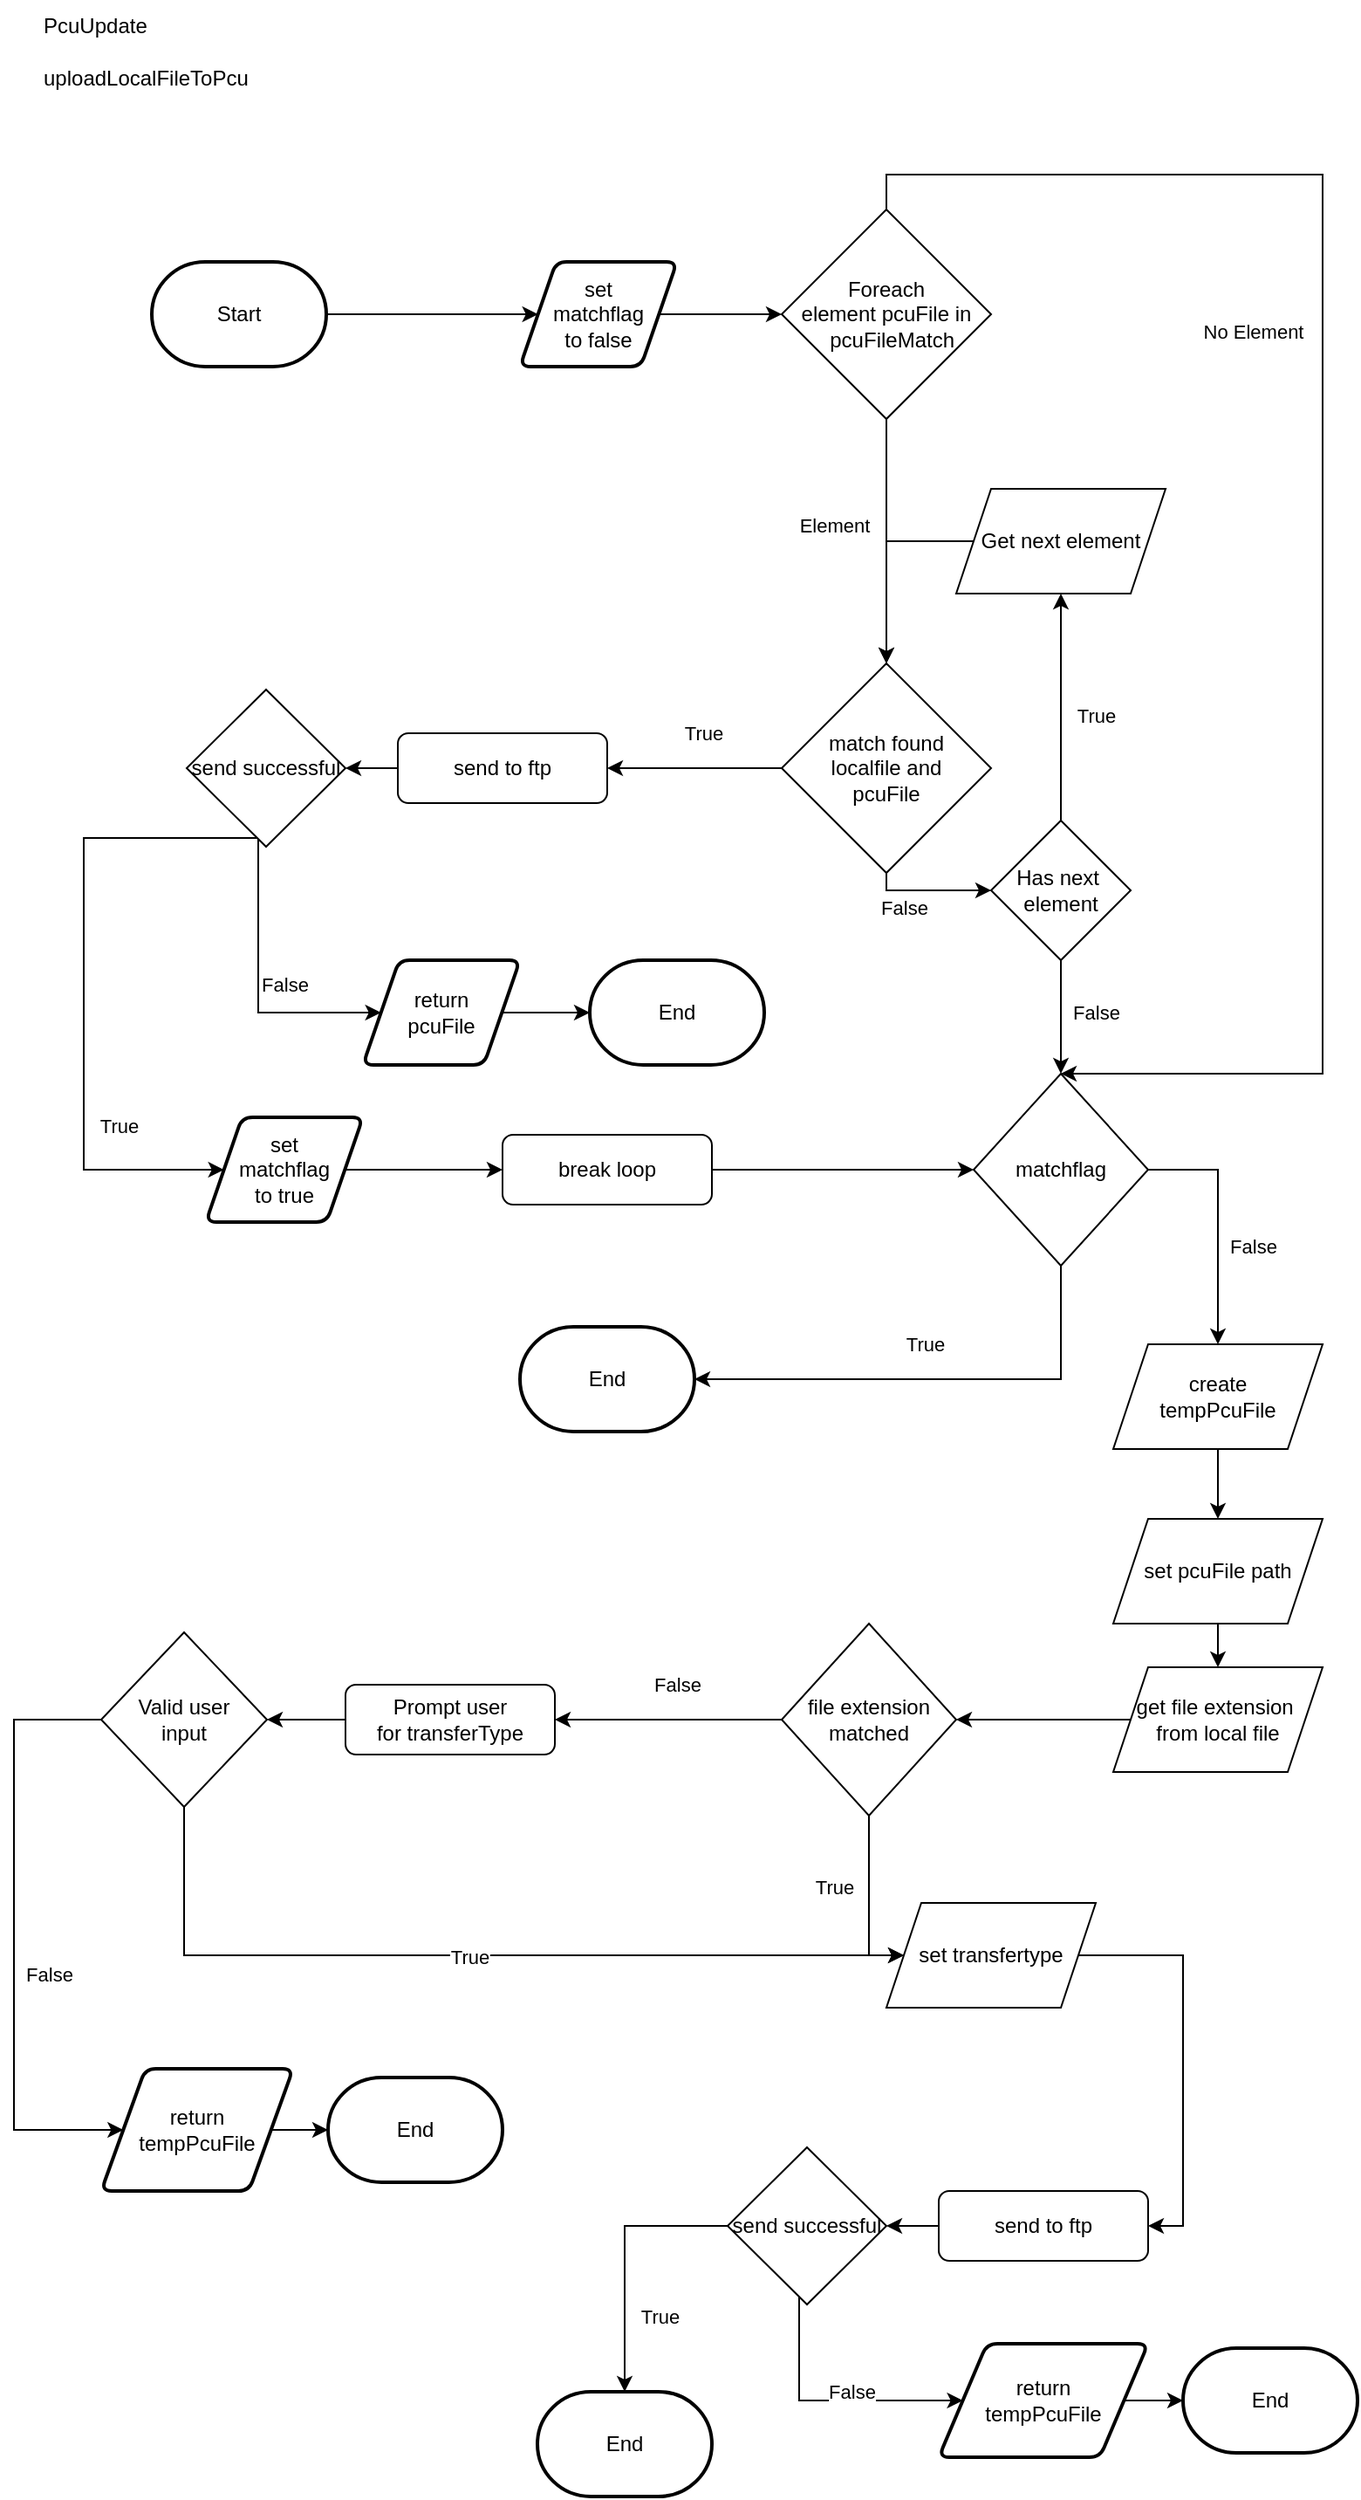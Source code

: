 <mxfile version="23.1.5" type="github">
  <diagram id="C5RBs43oDa-KdzZeNtuy" name="Page-1">
    <mxGraphModel dx="1434" dy="884" grid="1" gridSize="10" guides="1" tooltips="1" connect="1" arrows="1" fold="1" page="1" pageScale="1" pageWidth="827" pageHeight="1169" math="0" shadow="0">
      <root>
        <mxCell id="WIyWlLk6GJQsqaUBKTNV-0" />
        <mxCell id="WIyWlLk6GJQsqaUBKTNV-1" parent="WIyWlLk6GJQsqaUBKTNV-0" />
        <mxCell id="ZqB7BKODghQhICVH7zgt-12" value="" style="edgeStyle=orthogonalEdgeStyle;rounded=0;orthogonalLoop=1;jettySize=auto;html=1;" parent="WIyWlLk6GJQsqaUBKTNV-1" edge="1">
          <mxGeometry relative="1" as="geometry">
            <mxPoint x="483" y="200" as="sourcePoint" />
          </mxGeometry>
        </mxCell>
        <mxCell id="ZqB7BKODghQhICVH7zgt-17" style="edgeStyle=orthogonalEdgeStyle;rounded=0;orthogonalLoop=1;jettySize=auto;html=1;exitX=1;exitY=0.5;exitDx=0;exitDy=0;exitPerimeter=0;entryX=0;entryY=0.5;entryDx=0;entryDy=0;" parent="WIyWlLk6GJQsqaUBKTNV-1" source="ZqB7BKODghQhICVH7zgt-19" target="ZqB7BKODghQhICVH7zgt-28" edge="1">
          <mxGeometry relative="1" as="geometry">
            <mxPoint x="264" y="200" as="sourcePoint" />
            <mxPoint x="340" y="200" as="targetPoint" />
          </mxGeometry>
        </mxCell>
        <mxCell id="ZqB7BKODghQhICVH7zgt-19" value="Start" style="strokeWidth=2;html=1;shape=mxgraph.flowchart.terminator;whiteSpace=wrap;" parent="WIyWlLk6GJQsqaUBKTNV-1" vertex="1">
          <mxGeometry x="119" y="170" width="100" height="60" as="geometry" />
        </mxCell>
        <mxCell id="ZqB7BKODghQhICVH7zgt-23" style="edgeStyle=orthogonalEdgeStyle;rounded=0;orthogonalLoop=1;jettySize=auto;html=1;entryX=1;entryY=0.5;entryDx=0;entryDy=0;entryPerimeter=0;" parent="WIyWlLk6GJQsqaUBKTNV-1" edge="1">
          <mxGeometry relative="1" as="geometry">
            <mxPoint x="363" y="320" as="sourcePoint" />
          </mxGeometry>
        </mxCell>
        <mxCell id="ZqB7BKODghQhICVH7zgt-24" value="&lt;div align=&quot;left&quot;&gt;PcuUpdate&lt;/div&gt;" style="text;html=1;align=left;verticalAlign=middle;resizable=0;points=[];autosize=1;strokeColor=none;fillColor=none;" parent="WIyWlLk6GJQsqaUBKTNV-1" vertex="1">
          <mxGeometry x="55" y="20" width="70" height="30" as="geometry" />
        </mxCell>
        <mxCell id="ZqB7BKODghQhICVH7zgt-25" value="&lt;div align=&quot;left&quot;&gt;uploadLocalFileToPcu&lt;/div&gt;" style="text;html=1;align=left;verticalAlign=middle;resizable=0;points=[];autosize=1;strokeColor=none;fillColor=none;" parent="WIyWlLk6GJQsqaUBKTNV-1" vertex="1">
          <mxGeometry x="55" y="50" width="120" height="30" as="geometry" />
        </mxCell>
        <mxCell id="ZqB7BKODghQhICVH7zgt-31" style="edgeStyle=orthogonalEdgeStyle;rounded=0;orthogonalLoop=1;jettySize=auto;html=1;entryX=0.5;entryY=0;entryDx=0;entryDy=0;" parent="WIyWlLk6GJQsqaUBKTNV-1" source="ZqB7BKODghQhICVH7zgt-26" target="ZqB7BKODghQhICVH7zgt-30" edge="1">
          <mxGeometry relative="1" as="geometry" />
        </mxCell>
        <mxCell id="ZqB7BKODghQhICVH7zgt-32" value="Element" style="edgeLabel;html=1;align=center;verticalAlign=middle;resizable=0;points=[];" parent="ZqB7BKODghQhICVH7zgt-31" vertex="1" connectable="0">
          <mxGeometry x="-0.133" y="-2" relative="1" as="geometry">
            <mxPoint x="-28" as="offset" />
          </mxGeometry>
        </mxCell>
        <mxCell id="ZqB7BKODghQhICVH7zgt-33" style="edgeStyle=orthogonalEdgeStyle;rounded=0;orthogonalLoop=1;jettySize=auto;html=1;entryX=0.5;entryY=0;entryDx=0;entryDy=0;exitX=0.5;exitY=0;exitDx=0;exitDy=0;" parent="WIyWlLk6GJQsqaUBKTNV-1" source="ZqB7BKODghQhICVH7zgt-26" target="ZqB7BKODghQhICVH7zgt-39" edge="1">
          <mxGeometry relative="1" as="geometry">
            <mxPoint x="730" y="200" as="targetPoint" />
            <Array as="points">
              <mxPoint x="540" y="120" />
              <mxPoint x="790" y="120" />
              <mxPoint x="790" y="635" />
            </Array>
          </mxGeometry>
        </mxCell>
        <mxCell id="ZqB7BKODghQhICVH7zgt-34" value="No Element" style="edgeLabel;html=1;align=center;verticalAlign=middle;resizable=0;points=[];" parent="ZqB7BKODghQhICVH7zgt-33" vertex="1" connectable="0">
          <mxGeometry x="0.065" y="2" relative="1" as="geometry">
            <mxPoint x="-42" y="-138" as="offset" />
          </mxGeometry>
        </mxCell>
        <mxCell id="ZqB7BKODghQhICVH7zgt-26" value="Foreach &lt;br&gt;element pcuFile in&lt;br&gt;&amp;nbsp; pcuFileMatch" style="rhombus;whiteSpace=wrap;html=1;" parent="WIyWlLk6GJQsqaUBKTNV-1" vertex="1">
          <mxGeometry x="480" y="140" width="120" height="120" as="geometry" />
        </mxCell>
        <mxCell id="ZqB7BKODghQhICVH7zgt-29" style="edgeStyle=orthogonalEdgeStyle;rounded=0;orthogonalLoop=1;jettySize=auto;html=1;entryX=0;entryY=0.5;entryDx=0;entryDy=0;" parent="WIyWlLk6GJQsqaUBKTNV-1" source="ZqB7BKODghQhICVH7zgt-28" target="ZqB7BKODghQhICVH7zgt-26" edge="1">
          <mxGeometry relative="1" as="geometry" />
        </mxCell>
        <mxCell id="ZqB7BKODghQhICVH7zgt-28" value="set &lt;br&gt;matchflag&lt;br&gt;to false" style="shape=parallelogram;html=1;strokeWidth=2;perimeter=parallelogramPerimeter;whiteSpace=wrap;rounded=1;arcSize=12;size=0.23;" parent="WIyWlLk6GJQsqaUBKTNV-1" vertex="1">
          <mxGeometry x="330" y="170" width="90" height="60" as="geometry" />
        </mxCell>
        <mxCell id="ZqB7BKODghQhICVH7zgt-35" style="edgeStyle=orthogonalEdgeStyle;rounded=0;orthogonalLoop=1;jettySize=auto;html=1;entryX=1;entryY=0.5;entryDx=0;entryDy=0;" parent="WIyWlLk6GJQsqaUBKTNV-1" source="ZqB7BKODghQhICVH7zgt-30" target="ZqB7BKODghQhICVH7zgt-40" edge="1">
          <mxGeometry relative="1" as="geometry">
            <mxPoint x="410" y="460" as="targetPoint" />
          </mxGeometry>
        </mxCell>
        <mxCell id="ZqB7BKODghQhICVH7zgt-36" value="True" style="edgeLabel;html=1;align=center;verticalAlign=middle;resizable=0;points=[];" parent="ZqB7BKODghQhICVH7zgt-35" vertex="1" connectable="0">
          <mxGeometry x="-0.092" relative="1" as="geometry">
            <mxPoint y="-20" as="offset" />
          </mxGeometry>
        </mxCell>
        <mxCell id="ZqB7BKODghQhICVH7zgt-54" style="edgeStyle=orthogonalEdgeStyle;rounded=0;orthogonalLoop=1;jettySize=auto;html=1;entryX=0;entryY=0.5;entryDx=0;entryDy=0;exitX=0.5;exitY=1;exitDx=0;exitDy=0;" parent="WIyWlLk6GJQsqaUBKTNV-1" source="ZqB7BKODghQhICVH7zgt-30" target="vHu708SfnbLQTpCezPJm-0" edge="1">
          <mxGeometry relative="1" as="geometry">
            <mxPoint x="630" y="200" as="targetPoint" />
            <Array as="points">
              <mxPoint x="540" y="530" />
            </Array>
          </mxGeometry>
        </mxCell>
        <mxCell id="ZqB7BKODghQhICVH7zgt-55" value="False" style="edgeLabel;html=1;align=center;verticalAlign=middle;resizable=0;points=[];" parent="ZqB7BKODghQhICVH7zgt-54" vertex="1" connectable="0">
          <mxGeometry x="-0.127" y="-2" relative="1" as="geometry">
            <mxPoint x="-11" y="8" as="offset" />
          </mxGeometry>
        </mxCell>
        <mxCell id="ZqB7BKODghQhICVH7zgt-30" value="match found &lt;br&gt;localfile and &lt;br&gt;pcuFile" style="rhombus;whiteSpace=wrap;html=1;" parent="WIyWlLk6GJQsqaUBKTNV-1" vertex="1">
          <mxGeometry x="480" y="400" width="120" height="120" as="geometry" />
        </mxCell>
        <mxCell id="ZqB7BKODghQhICVH7zgt-58" style="edgeStyle=orthogonalEdgeStyle;rounded=0;orthogonalLoop=1;jettySize=auto;html=1;entryX=1;entryY=0.5;entryDx=0;entryDy=0;entryPerimeter=0;" parent="WIyWlLk6GJQsqaUBKTNV-1" source="ZqB7BKODghQhICVH7zgt-39" target="ZqB7BKODghQhICVH7zgt-63" edge="1">
          <mxGeometry relative="1" as="geometry">
            <mxPoint x="400" y="810" as="targetPoint" />
            <Array as="points">
              <mxPoint x="640" y="810" />
            </Array>
          </mxGeometry>
        </mxCell>
        <mxCell id="ZqB7BKODghQhICVH7zgt-60" value="True" style="edgeLabel;html=1;align=center;verticalAlign=middle;resizable=0;points=[];" parent="ZqB7BKODghQhICVH7zgt-58" vertex="1" connectable="0">
          <mxGeometry x="0.045" y="-2" relative="1" as="geometry">
            <mxPoint y="-18" as="offset" />
          </mxGeometry>
        </mxCell>
        <mxCell id="ZqB7BKODghQhICVH7zgt-61" style="edgeStyle=orthogonalEdgeStyle;rounded=0;orthogonalLoop=1;jettySize=auto;html=1;entryX=0.5;entryY=0;entryDx=0;entryDy=0;" parent="WIyWlLk6GJQsqaUBKTNV-1" source="ZqB7BKODghQhICVH7zgt-39" target="ZqB7BKODghQhICVH7zgt-80" edge="1">
          <mxGeometry relative="1" as="geometry">
            <mxPoint x="730" y="770" as="targetPoint" />
            <Array as="points">
              <mxPoint x="730" y="690" />
            </Array>
          </mxGeometry>
        </mxCell>
        <mxCell id="ZqB7BKODghQhICVH7zgt-62" value="False" style="edgeLabel;html=1;align=center;verticalAlign=middle;resizable=0;points=[];" parent="ZqB7BKODghQhICVH7zgt-61" vertex="1" connectable="0">
          <mxGeometry x="0.191" y="1" relative="1" as="geometry">
            <mxPoint x="19" as="offset" />
          </mxGeometry>
        </mxCell>
        <mxCell id="ZqB7BKODghQhICVH7zgt-39" value="matchflag" style="rhombus;whiteSpace=wrap;html=1;" parent="WIyWlLk6GJQsqaUBKTNV-1" vertex="1">
          <mxGeometry x="590" y="635" width="100" height="110" as="geometry" />
        </mxCell>
        <mxCell id="ZqB7BKODghQhICVH7zgt-42" style="edgeStyle=orthogonalEdgeStyle;rounded=0;orthogonalLoop=1;jettySize=auto;html=1;entryX=1;entryY=0.5;entryDx=0;entryDy=0;" parent="WIyWlLk6GJQsqaUBKTNV-1" source="ZqB7BKODghQhICVH7zgt-40" target="ZqB7BKODghQhICVH7zgt-41" edge="1">
          <mxGeometry relative="1" as="geometry" />
        </mxCell>
        <mxCell id="ZqB7BKODghQhICVH7zgt-40" value="send to ftp" style="rounded=1;whiteSpace=wrap;html=1;fontSize=12;glass=0;strokeWidth=1;shadow=0;" parent="WIyWlLk6GJQsqaUBKTNV-1" vertex="1">
          <mxGeometry x="260" y="440" width="120" height="40" as="geometry" />
        </mxCell>
        <mxCell id="ZqB7BKODghQhICVH7zgt-43" style="edgeStyle=orthogonalEdgeStyle;rounded=0;orthogonalLoop=1;jettySize=auto;html=1;entryX=0;entryY=0.5;entryDx=0;entryDy=0;" parent="WIyWlLk6GJQsqaUBKTNV-1" source="ZqB7BKODghQhICVH7zgt-41" target="ZqB7BKODghQhICVH7zgt-49" edge="1">
          <mxGeometry relative="1" as="geometry">
            <mxPoint x="185" y="620" as="targetPoint" />
            <Array as="points">
              <mxPoint x="180" y="600" />
            </Array>
          </mxGeometry>
        </mxCell>
        <mxCell id="ZqB7BKODghQhICVH7zgt-44" value="False" style="edgeLabel;html=1;align=center;verticalAlign=middle;resizable=0;points=[];" parent="ZqB7BKODghQhICVH7zgt-43" vertex="1" connectable="0">
          <mxGeometry x="0.004" y="3" relative="1" as="geometry">
            <mxPoint x="12" y="-2" as="offset" />
          </mxGeometry>
        </mxCell>
        <mxCell id="ZqB7BKODghQhICVH7zgt-45" style="edgeStyle=orthogonalEdgeStyle;rounded=0;orthogonalLoop=1;jettySize=auto;html=1;entryX=0;entryY=0.5;entryDx=0;entryDy=0;" parent="WIyWlLk6GJQsqaUBKTNV-1" source="ZqB7BKODghQhICVH7zgt-41" target="ZqB7BKODghQhICVH7zgt-52" edge="1">
          <mxGeometry relative="1" as="geometry">
            <mxPoint x="70" y="690" as="targetPoint" />
            <Array as="points">
              <mxPoint x="80" y="500" />
              <mxPoint x="80" y="690" />
            </Array>
          </mxGeometry>
        </mxCell>
        <mxCell id="ZqB7BKODghQhICVH7zgt-46" value="True" style="edgeLabel;html=1;align=center;verticalAlign=middle;resizable=0;points=[];" parent="ZqB7BKODghQhICVH7zgt-45" vertex="1" connectable="0">
          <mxGeometry x="0.417" y="-1" relative="1" as="geometry">
            <mxPoint x="21" y="2" as="offset" />
          </mxGeometry>
        </mxCell>
        <mxCell id="ZqB7BKODghQhICVH7zgt-41" value="send successful" style="rhombus;whiteSpace=wrap;html=1;" parent="WIyWlLk6GJQsqaUBKTNV-1" vertex="1">
          <mxGeometry x="139" y="415" width="91" height="90" as="geometry" />
        </mxCell>
        <mxCell id="ZqB7BKODghQhICVH7zgt-49" value="return&lt;br&gt;pcuFile" style="shape=parallelogram;html=1;strokeWidth=2;perimeter=parallelogramPerimeter;whiteSpace=wrap;rounded=1;arcSize=12;size=0.23;" parent="WIyWlLk6GJQsqaUBKTNV-1" vertex="1">
          <mxGeometry x="240" y="570" width="90" height="60" as="geometry" />
        </mxCell>
        <mxCell id="ZqB7BKODghQhICVH7zgt-50" value="End" style="strokeWidth=2;html=1;shape=mxgraph.flowchart.terminator;whiteSpace=wrap;" parent="WIyWlLk6GJQsqaUBKTNV-1" vertex="1">
          <mxGeometry x="370" y="570" width="100" height="60" as="geometry" />
        </mxCell>
        <mxCell id="ZqB7BKODghQhICVH7zgt-51" style="edgeStyle=orthogonalEdgeStyle;rounded=0;orthogonalLoop=1;jettySize=auto;html=1;entryX=0;entryY=0.5;entryDx=0;entryDy=0;entryPerimeter=0;" parent="WIyWlLk6GJQsqaUBKTNV-1" source="ZqB7BKODghQhICVH7zgt-49" target="ZqB7BKODghQhICVH7zgt-50" edge="1">
          <mxGeometry relative="1" as="geometry" />
        </mxCell>
        <mxCell id="ZqB7BKODghQhICVH7zgt-53" style="edgeStyle=orthogonalEdgeStyle;rounded=0;orthogonalLoop=1;jettySize=auto;html=1;entryX=0;entryY=0.5;entryDx=0;entryDy=0;" parent="WIyWlLk6GJQsqaUBKTNV-1" source="ZqB7BKODghQhICVH7zgt-52" target="ZqB7BKODghQhICVH7zgt-56" edge="1">
          <mxGeometry relative="1" as="geometry" />
        </mxCell>
        <mxCell id="ZqB7BKODghQhICVH7zgt-52" value="set &lt;br&gt;matchflag&lt;br&gt;to true" style="shape=parallelogram;html=1;strokeWidth=2;perimeter=parallelogramPerimeter;whiteSpace=wrap;rounded=1;arcSize=12;size=0.23;" parent="WIyWlLk6GJQsqaUBKTNV-1" vertex="1">
          <mxGeometry x="150" y="660" width="90" height="60" as="geometry" />
        </mxCell>
        <mxCell id="ZqB7BKODghQhICVH7zgt-57" style="edgeStyle=orthogonalEdgeStyle;rounded=0;orthogonalLoop=1;jettySize=auto;html=1;" parent="WIyWlLk6GJQsqaUBKTNV-1" source="ZqB7BKODghQhICVH7zgt-56" target="ZqB7BKODghQhICVH7zgt-39" edge="1">
          <mxGeometry relative="1" as="geometry" />
        </mxCell>
        <mxCell id="ZqB7BKODghQhICVH7zgt-56" value="break loop" style="rounded=1;whiteSpace=wrap;html=1;fontSize=12;glass=0;strokeWidth=1;shadow=0;" parent="WIyWlLk6GJQsqaUBKTNV-1" vertex="1">
          <mxGeometry x="320" y="670" width="120" height="40" as="geometry" />
        </mxCell>
        <mxCell id="ZqB7BKODghQhICVH7zgt-63" value="End" style="strokeWidth=2;html=1;shape=mxgraph.flowchart.terminator;whiteSpace=wrap;" parent="WIyWlLk6GJQsqaUBKTNV-1" vertex="1">
          <mxGeometry x="330" y="780" width="100" height="60" as="geometry" />
        </mxCell>
        <mxCell id="ZqB7BKODghQhICVH7zgt-65" style="edgeStyle=orthogonalEdgeStyle;rounded=0;orthogonalLoop=1;jettySize=auto;html=1;entryX=1;entryY=0.5;entryDx=0;entryDy=0;exitX=0;exitY=0.5;exitDx=0;exitDy=0;" parent="WIyWlLk6GJQsqaUBKTNV-1" source="ZqB7BKODghQhICVH7zgt-84" target="ZqB7BKODghQhICVH7zgt-66" edge="1">
          <mxGeometry relative="1" as="geometry">
            <mxPoint x="550" y="1005" as="targetPoint" />
            <mxPoint x="670" y="1005" as="sourcePoint" />
          </mxGeometry>
        </mxCell>
        <mxCell id="ZqB7BKODghQhICVH7zgt-67" style="edgeStyle=orthogonalEdgeStyle;rounded=0;orthogonalLoop=1;jettySize=auto;html=1;entryX=1;entryY=0.5;entryDx=0;entryDy=0;" parent="WIyWlLk6GJQsqaUBKTNV-1" source="ZqB7BKODghQhICVH7zgt-66" target="ZqB7BKODghQhICVH7zgt-71" edge="1">
          <mxGeometry relative="1" as="geometry">
            <mxPoint x="350" y="1005" as="targetPoint" />
          </mxGeometry>
        </mxCell>
        <mxCell id="ZqB7BKODghQhICVH7zgt-68" value="False" style="edgeLabel;html=1;align=center;verticalAlign=middle;resizable=0;points=[];" parent="ZqB7BKODghQhICVH7zgt-67" vertex="1" connectable="0">
          <mxGeometry x="-0.096" y="-4" relative="1" as="geometry">
            <mxPoint x="-1" y="-16" as="offset" />
          </mxGeometry>
        </mxCell>
        <mxCell id="ZqB7BKODghQhICVH7zgt-69" style="edgeStyle=orthogonalEdgeStyle;rounded=0;orthogonalLoop=1;jettySize=auto;html=1;entryX=0;entryY=0.5;entryDx=0;entryDy=0;" parent="WIyWlLk6GJQsqaUBKTNV-1" source="ZqB7BKODghQhICVH7zgt-66" target="ZqB7BKODghQhICVH7zgt-88" edge="1">
          <mxGeometry relative="1" as="geometry">
            <mxPoint x="530" y="1140" as="targetPoint" />
            <Array as="points">
              <mxPoint x="530" y="1140" />
            </Array>
          </mxGeometry>
        </mxCell>
        <mxCell id="ZqB7BKODghQhICVH7zgt-70" value="True" style="edgeLabel;html=1;align=center;verticalAlign=middle;resizable=0;points=[];" parent="ZqB7BKODghQhICVH7zgt-69" vertex="1" connectable="0">
          <mxGeometry x="-0.053" y="-1" relative="1" as="geometry">
            <mxPoint x="-19" y="-7" as="offset" />
          </mxGeometry>
        </mxCell>
        <mxCell id="ZqB7BKODghQhICVH7zgt-66" value="file extension&lt;br&gt;matched" style="rhombus;whiteSpace=wrap;html=1;" parent="WIyWlLk6GJQsqaUBKTNV-1" vertex="1">
          <mxGeometry x="480" y="950" width="100" height="110" as="geometry" />
        </mxCell>
        <mxCell id="ZqB7BKODghQhICVH7zgt-73" style="edgeStyle=orthogonalEdgeStyle;rounded=0;orthogonalLoop=1;jettySize=auto;html=1;entryX=1;entryY=0.5;entryDx=0;entryDy=0;" parent="WIyWlLk6GJQsqaUBKTNV-1" source="ZqB7BKODghQhICVH7zgt-71" target="ZqB7BKODghQhICVH7zgt-72" edge="1">
          <mxGeometry relative="1" as="geometry" />
        </mxCell>
        <mxCell id="ZqB7BKODghQhICVH7zgt-71" value="Prompt user&lt;br&gt;for transferType" style="rounded=1;whiteSpace=wrap;html=1;fontSize=12;glass=0;strokeWidth=1;shadow=0;" parent="WIyWlLk6GJQsqaUBKTNV-1" vertex="1">
          <mxGeometry x="230" y="985" width="120" height="40" as="geometry" />
        </mxCell>
        <mxCell id="ZqB7BKODghQhICVH7zgt-74" style="edgeStyle=orthogonalEdgeStyle;rounded=0;orthogonalLoop=1;jettySize=auto;html=1;entryX=0;entryY=0.5;entryDx=0;entryDy=0;" parent="WIyWlLk6GJQsqaUBKTNV-1" source="ZqB7BKODghQhICVH7zgt-72" target="ZqB7BKODghQhICVH7zgt-89" edge="1">
          <mxGeometry relative="1" as="geometry">
            <mxPoint x="50" y="1230" as="targetPoint" />
            <Array as="points">
              <mxPoint x="40" y="1005" />
              <mxPoint x="40" y="1240" />
            </Array>
          </mxGeometry>
        </mxCell>
        <mxCell id="ZqB7BKODghQhICVH7zgt-76" value="False" style="edgeLabel;html=1;align=center;verticalAlign=middle;resizable=0;points=[];" parent="ZqB7BKODghQhICVH7zgt-74" vertex="1" connectable="0">
          <mxGeometry x="0.128" y="2" relative="1" as="geometry">
            <mxPoint x="18" as="offset" />
          </mxGeometry>
        </mxCell>
        <mxCell id="ZqB7BKODghQhICVH7zgt-75" style="edgeStyle=orthogonalEdgeStyle;rounded=0;orthogonalLoop=1;jettySize=auto;html=1;entryX=0;entryY=0.5;entryDx=0;entryDy=0;" parent="WIyWlLk6GJQsqaUBKTNV-1" source="ZqB7BKODghQhICVH7zgt-72" target="ZqB7BKODghQhICVH7zgt-88" edge="1">
          <mxGeometry relative="1" as="geometry">
            <mxPoint x="137.5" y="1165" as="targetPoint" />
            <Array as="points">
              <mxPoint x="138" y="1140" />
            </Array>
          </mxGeometry>
        </mxCell>
        <mxCell id="ZqB7BKODghQhICVH7zgt-79" value="True" style="edgeLabel;html=1;align=center;verticalAlign=middle;resizable=0;points=[];" parent="ZqB7BKODghQhICVH7zgt-75" vertex="1" connectable="0">
          <mxGeometry x="-0.059" y="-1" relative="1" as="geometry">
            <mxPoint x="14" as="offset" />
          </mxGeometry>
        </mxCell>
        <mxCell id="ZqB7BKODghQhICVH7zgt-72" value="Valid user &lt;br&gt;input" style="rhombus;whiteSpace=wrap;html=1;" parent="WIyWlLk6GJQsqaUBKTNV-1" vertex="1">
          <mxGeometry x="90" y="955" width="95" height="100" as="geometry" />
        </mxCell>
        <mxCell id="ZqB7BKODghQhICVH7zgt-82" style="edgeStyle=orthogonalEdgeStyle;rounded=0;orthogonalLoop=1;jettySize=auto;html=1;entryX=0.5;entryY=0;entryDx=0;entryDy=0;" parent="WIyWlLk6GJQsqaUBKTNV-1" source="ZqB7BKODghQhICVH7zgt-80" target="ZqB7BKODghQhICVH7zgt-81" edge="1">
          <mxGeometry relative="1" as="geometry" />
        </mxCell>
        <mxCell id="ZqB7BKODghQhICVH7zgt-80" value="create &lt;br&gt;tempPcuFile" style="shape=parallelogram;perimeter=parallelogramPerimeter;whiteSpace=wrap;html=1;fixedSize=1;" parent="WIyWlLk6GJQsqaUBKTNV-1" vertex="1">
          <mxGeometry x="670" y="790" width="120" height="60" as="geometry" />
        </mxCell>
        <mxCell id="ZqB7BKODghQhICVH7zgt-83" style="edgeStyle=orthogonalEdgeStyle;rounded=0;orthogonalLoop=1;jettySize=auto;html=1;entryX=0.5;entryY=0;entryDx=0;entryDy=0;" parent="WIyWlLk6GJQsqaUBKTNV-1" source="ZqB7BKODghQhICVH7zgt-81" target="ZqB7BKODghQhICVH7zgt-84" edge="1">
          <mxGeometry relative="1" as="geometry">
            <mxPoint x="730" y="985" as="targetPoint" />
          </mxGeometry>
        </mxCell>
        <mxCell id="ZqB7BKODghQhICVH7zgt-81" value="set pcuFile path" style="shape=parallelogram;perimeter=parallelogramPerimeter;whiteSpace=wrap;html=1;fixedSize=1;" parent="WIyWlLk6GJQsqaUBKTNV-1" vertex="1">
          <mxGeometry x="670" y="890" width="120" height="60" as="geometry" />
        </mxCell>
        <mxCell id="ZqB7BKODghQhICVH7zgt-84" value="&lt;div&gt;get file extension&amp;nbsp;&lt;/div&gt;&lt;div&gt;from local file&lt;/div&gt;" style="shape=parallelogram;perimeter=parallelogramPerimeter;whiteSpace=wrap;html=1;fixedSize=1;" parent="WIyWlLk6GJQsqaUBKTNV-1" vertex="1">
          <mxGeometry x="670" y="975" width="120" height="60" as="geometry" />
        </mxCell>
        <mxCell id="ZqB7BKODghQhICVH7zgt-101" style="edgeStyle=orthogonalEdgeStyle;rounded=0;orthogonalLoop=1;jettySize=auto;html=1;entryX=1;entryY=0.5;entryDx=0;entryDy=0;" parent="WIyWlLk6GJQsqaUBKTNV-1" source="ZqB7BKODghQhICVH7zgt-88" target="ZqB7BKODghQhICVH7zgt-93" edge="1">
          <mxGeometry relative="1" as="geometry">
            <Array as="points">
              <mxPoint x="710" y="1140" />
              <mxPoint x="710" y="1295" />
            </Array>
          </mxGeometry>
        </mxCell>
        <mxCell id="ZqB7BKODghQhICVH7zgt-88" value="set transfertype" style="shape=parallelogram;perimeter=parallelogramPerimeter;whiteSpace=wrap;html=1;fixedSize=1;" parent="WIyWlLk6GJQsqaUBKTNV-1" vertex="1">
          <mxGeometry x="540" y="1110" width="120" height="60" as="geometry" />
        </mxCell>
        <mxCell id="ZqB7BKODghQhICVH7zgt-89" value="return&lt;br&gt;tempPcuFile" style="shape=parallelogram;html=1;strokeWidth=2;perimeter=parallelogramPerimeter;whiteSpace=wrap;rounded=1;arcSize=12;size=0.23;" parent="WIyWlLk6GJQsqaUBKTNV-1" vertex="1">
          <mxGeometry x="90" y="1205" width="110" height="70" as="geometry" />
        </mxCell>
        <mxCell id="ZqB7BKODghQhICVH7zgt-90" value="End" style="strokeWidth=2;html=1;shape=mxgraph.flowchart.terminator;whiteSpace=wrap;" parent="WIyWlLk6GJQsqaUBKTNV-1" vertex="1">
          <mxGeometry x="220" y="1210" width="100" height="60" as="geometry" />
        </mxCell>
        <mxCell id="ZqB7BKODghQhICVH7zgt-91" style="edgeStyle=orthogonalEdgeStyle;rounded=0;orthogonalLoop=1;jettySize=auto;html=1;exitX=1;exitY=0.5;exitDx=0;exitDy=0;entryX=0;entryY=0.5;entryDx=0;entryDy=0;entryPerimeter=0;" parent="WIyWlLk6GJQsqaUBKTNV-1" source="ZqB7BKODghQhICVH7zgt-89" target="ZqB7BKODghQhICVH7zgt-90" edge="1">
          <mxGeometry relative="1" as="geometry" />
        </mxCell>
        <mxCell id="ZqB7BKODghQhICVH7zgt-102" style="edgeStyle=orthogonalEdgeStyle;rounded=0;orthogonalLoop=1;jettySize=auto;html=1;entryX=1;entryY=0.5;entryDx=0;entryDy=0;" parent="WIyWlLk6GJQsqaUBKTNV-1" source="ZqB7BKODghQhICVH7zgt-93" target="ZqB7BKODghQhICVH7zgt-98" edge="1">
          <mxGeometry relative="1" as="geometry" />
        </mxCell>
        <mxCell id="ZqB7BKODghQhICVH7zgt-93" value="send to ftp" style="rounded=1;whiteSpace=wrap;html=1;fontSize=12;glass=0;strokeWidth=1;shadow=0;" parent="WIyWlLk6GJQsqaUBKTNV-1" vertex="1">
          <mxGeometry x="570" y="1275" width="120" height="40" as="geometry" />
        </mxCell>
        <mxCell id="ZqB7BKODghQhICVH7zgt-94" style="edgeStyle=orthogonalEdgeStyle;rounded=0;orthogonalLoop=1;jettySize=auto;html=1;entryX=0;entryY=0.5;entryDx=0;entryDy=0;" parent="WIyWlLk6GJQsqaUBKTNV-1" source="ZqB7BKODghQhICVH7zgt-98" target="ZqB7BKODghQhICVH7zgt-99" edge="1">
          <mxGeometry relative="1" as="geometry">
            <mxPoint x="495" y="1415" as="targetPoint" />
            <Array as="points">
              <mxPoint x="490" y="1395" />
            </Array>
          </mxGeometry>
        </mxCell>
        <mxCell id="ZqB7BKODghQhICVH7zgt-95" value="False" style="edgeLabel;html=1;align=center;verticalAlign=middle;resizable=0;points=[];" parent="ZqB7BKODghQhICVH7zgt-94" vertex="1" connectable="0">
          <mxGeometry x="0.004" y="3" relative="1" as="geometry">
            <mxPoint x="12" y="-2" as="offset" />
          </mxGeometry>
        </mxCell>
        <mxCell id="ZqB7BKODghQhICVH7zgt-96" style="edgeStyle=orthogonalEdgeStyle;rounded=0;orthogonalLoop=1;jettySize=auto;html=1;entryX=0.5;entryY=0;entryDx=0;entryDy=0;entryPerimeter=0;" parent="WIyWlLk6GJQsqaUBKTNV-1" source="ZqB7BKODghQhICVH7zgt-98" target="ZqB7BKODghQhICVH7zgt-104" edge="1">
          <mxGeometry relative="1" as="geometry">
            <mxPoint x="470" y="1485" as="targetPoint" />
            <Array as="points">
              <mxPoint x="390" y="1295" />
            </Array>
          </mxGeometry>
        </mxCell>
        <mxCell id="ZqB7BKODghQhICVH7zgt-97" value="True" style="edgeLabel;html=1;align=center;verticalAlign=middle;resizable=0;points=[];" parent="ZqB7BKODghQhICVH7zgt-96" vertex="1" connectable="0">
          <mxGeometry x="0.417" y="-1" relative="1" as="geometry">
            <mxPoint x="21" y="2" as="offset" />
          </mxGeometry>
        </mxCell>
        <mxCell id="ZqB7BKODghQhICVH7zgt-98" value="send successful" style="rhombus;whiteSpace=wrap;html=1;" parent="WIyWlLk6GJQsqaUBKTNV-1" vertex="1">
          <mxGeometry x="449" y="1250" width="91" height="90" as="geometry" />
        </mxCell>
        <mxCell id="ZqB7BKODghQhICVH7zgt-99" value="return&lt;br&gt;tempPcuFile" style="shape=parallelogram;html=1;strokeWidth=2;perimeter=parallelogramPerimeter;whiteSpace=wrap;rounded=1;arcSize=12;size=0.23;" parent="WIyWlLk6GJQsqaUBKTNV-1" vertex="1">
          <mxGeometry x="570" y="1362.5" width="120" height="65" as="geometry" />
        </mxCell>
        <mxCell id="ZqB7BKODghQhICVH7zgt-100" value="End" style="strokeWidth=2;html=1;shape=mxgraph.flowchart.terminator;whiteSpace=wrap;" parent="WIyWlLk6GJQsqaUBKTNV-1" vertex="1">
          <mxGeometry x="710" y="1365" width="100" height="60" as="geometry" />
        </mxCell>
        <mxCell id="ZqB7BKODghQhICVH7zgt-103" style="edgeStyle=orthogonalEdgeStyle;rounded=0;orthogonalLoop=1;jettySize=auto;html=1;exitX=1;exitY=0.5;exitDx=0;exitDy=0;entryX=0;entryY=0.5;entryDx=0;entryDy=0;entryPerimeter=0;" parent="WIyWlLk6GJQsqaUBKTNV-1" source="ZqB7BKODghQhICVH7zgt-99" target="ZqB7BKODghQhICVH7zgt-100" edge="1">
          <mxGeometry relative="1" as="geometry" />
        </mxCell>
        <mxCell id="ZqB7BKODghQhICVH7zgt-104" value="End" style="strokeWidth=2;html=1;shape=mxgraph.flowchart.terminator;whiteSpace=wrap;" parent="WIyWlLk6GJQsqaUBKTNV-1" vertex="1">
          <mxGeometry x="340" y="1390" width="100" height="60" as="geometry" />
        </mxCell>
        <mxCell id="vHu708SfnbLQTpCezPJm-1" style="edgeStyle=orthogonalEdgeStyle;rounded=0;orthogonalLoop=1;jettySize=auto;html=1;entryX=0.5;entryY=0;entryDx=0;entryDy=0;" edge="1" parent="WIyWlLk6GJQsqaUBKTNV-1" source="vHu708SfnbLQTpCezPJm-0" target="ZqB7BKODghQhICVH7zgt-39">
          <mxGeometry relative="1" as="geometry" />
        </mxCell>
        <mxCell id="vHu708SfnbLQTpCezPJm-2" value="False" style="edgeLabel;html=1;align=center;verticalAlign=middle;resizable=0;points=[];" vertex="1" connectable="0" parent="vHu708SfnbLQTpCezPJm-1">
          <mxGeometry x="-0.169" y="1" relative="1" as="geometry">
            <mxPoint x="19" y="3" as="offset" />
          </mxGeometry>
        </mxCell>
        <mxCell id="vHu708SfnbLQTpCezPJm-3" style="edgeStyle=orthogonalEdgeStyle;rounded=0;orthogonalLoop=1;jettySize=auto;html=1;entryX=0.5;entryY=1;entryDx=0;entryDy=0;" edge="1" parent="WIyWlLk6GJQsqaUBKTNV-1" source="vHu708SfnbLQTpCezPJm-0" target="vHu708SfnbLQTpCezPJm-4">
          <mxGeometry relative="1" as="geometry">
            <mxPoint x="640" y="360" as="targetPoint" />
          </mxGeometry>
        </mxCell>
        <mxCell id="vHu708SfnbLQTpCezPJm-6" value="True" style="edgeLabel;html=1;align=center;verticalAlign=middle;resizable=0;points=[];" vertex="1" connectable="0" parent="vHu708SfnbLQTpCezPJm-3">
          <mxGeometry x="0.092" y="2" relative="1" as="geometry">
            <mxPoint x="22" y="11" as="offset" />
          </mxGeometry>
        </mxCell>
        <mxCell id="vHu708SfnbLQTpCezPJm-0" value="&lt;div&gt;Has next&amp;nbsp;&lt;/div&gt;&lt;div&gt;element&lt;/div&gt;" style="rhombus;whiteSpace=wrap;html=1;" vertex="1" parent="WIyWlLk6GJQsqaUBKTNV-1">
          <mxGeometry x="600" y="490" width="80" height="80" as="geometry" />
        </mxCell>
        <mxCell id="vHu708SfnbLQTpCezPJm-5" style="edgeStyle=orthogonalEdgeStyle;rounded=0;orthogonalLoop=1;jettySize=auto;html=1;entryX=0.5;entryY=0;entryDx=0;entryDy=0;exitX=0;exitY=0.5;exitDx=0;exitDy=0;" edge="1" parent="WIyWlLk6GJQsqaUBKTNV-1" source="vHu708SfnbLQTpCezPJm-4" target="ZqB7BKODghQhICVH7zgt-30">
          <mxGeometry relative="1" as="geometry">
            <Array as="points">
              <mxPoint x="540" y="330" />
            </Array>
          </mxGeometry>
        </mxCell>
        <mxCell id="vHu708SfnbLQTpCezPJm-4" value="Get next element" style="shape=parallelogram;perimeter=parallelogramPerimeter;whiteSpace=wrap;html=1;fixedSize=1;" vertex="1" parent="WIyWlLk6GJQsqaUBKTNV-1">
          <mxGeometry x="580" y="300" width="120" height="60" as="geometry" />
        </mxCell>
      </root>
    </mxGraphModel>
  </diagram>
</mxfile>
